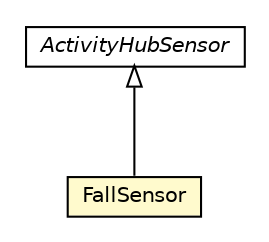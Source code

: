 #!/usr/local/bin/dot
#
# Class diagram 
# Generated by UMLGraph version 5.1 (http://www.umlgraph.org/)
#

digraph G {
	edge [fontname="Helvetica",fontsize=10,labelfontname="Helvetica",labelfontsize=10];
	node [fontname="Helvetica",fontsize=10,shape=plaintext];
	nodesep=0.25;
	ranksep=0.5;
	// org.universAAL.ontology.activityhub.FallSensor
	c4031931 [label=<<table title="org.universAAL.ontology.activityhub.FallSensor" border="0" cellborder="1" cellspacing="0" cellpadding="2" port="p" bgcolor="lemonChiffon" href="./FallSensor.html">
		<tr><td><table border="0" cellspacing="0" cellpadding="1">
<tr><td align="center" balign="center"> FallSensor </td></tr>
		</table></td></tr>
		</table>>, fontname="Helvetica", fontcolor="black", fontsize=10.0];
	// org.universAAL.ontology.activityhub.ActivityHubSensor
	c4031938 [label=<<table title="org.universAAL.ontology.activityhub.ActivityHubSensor" border="0" cellborder="1" cellspacing="0" cellpadding="2" port="p" href="./ActivityHubSensor.html">
		<tr><td><table border="0" cellspacing="0" cellpadding="1">
<tr><td align="center" balign="center"><font face="Helvetica-Oblique"> ActivityHubSensor </font></td></tr>
		</table></td></tr>
		</table>>, fontname="Helvetica", fontcolor="black", fontsize=10.0];
	//org.universAAL.ontology.activityhub.FallSensor extends org.universAAL.ontology.activityhub.ActivityHubSensor
	c4031938:p -> c4031931:p [dir=back,arrowtail=empty];
}

